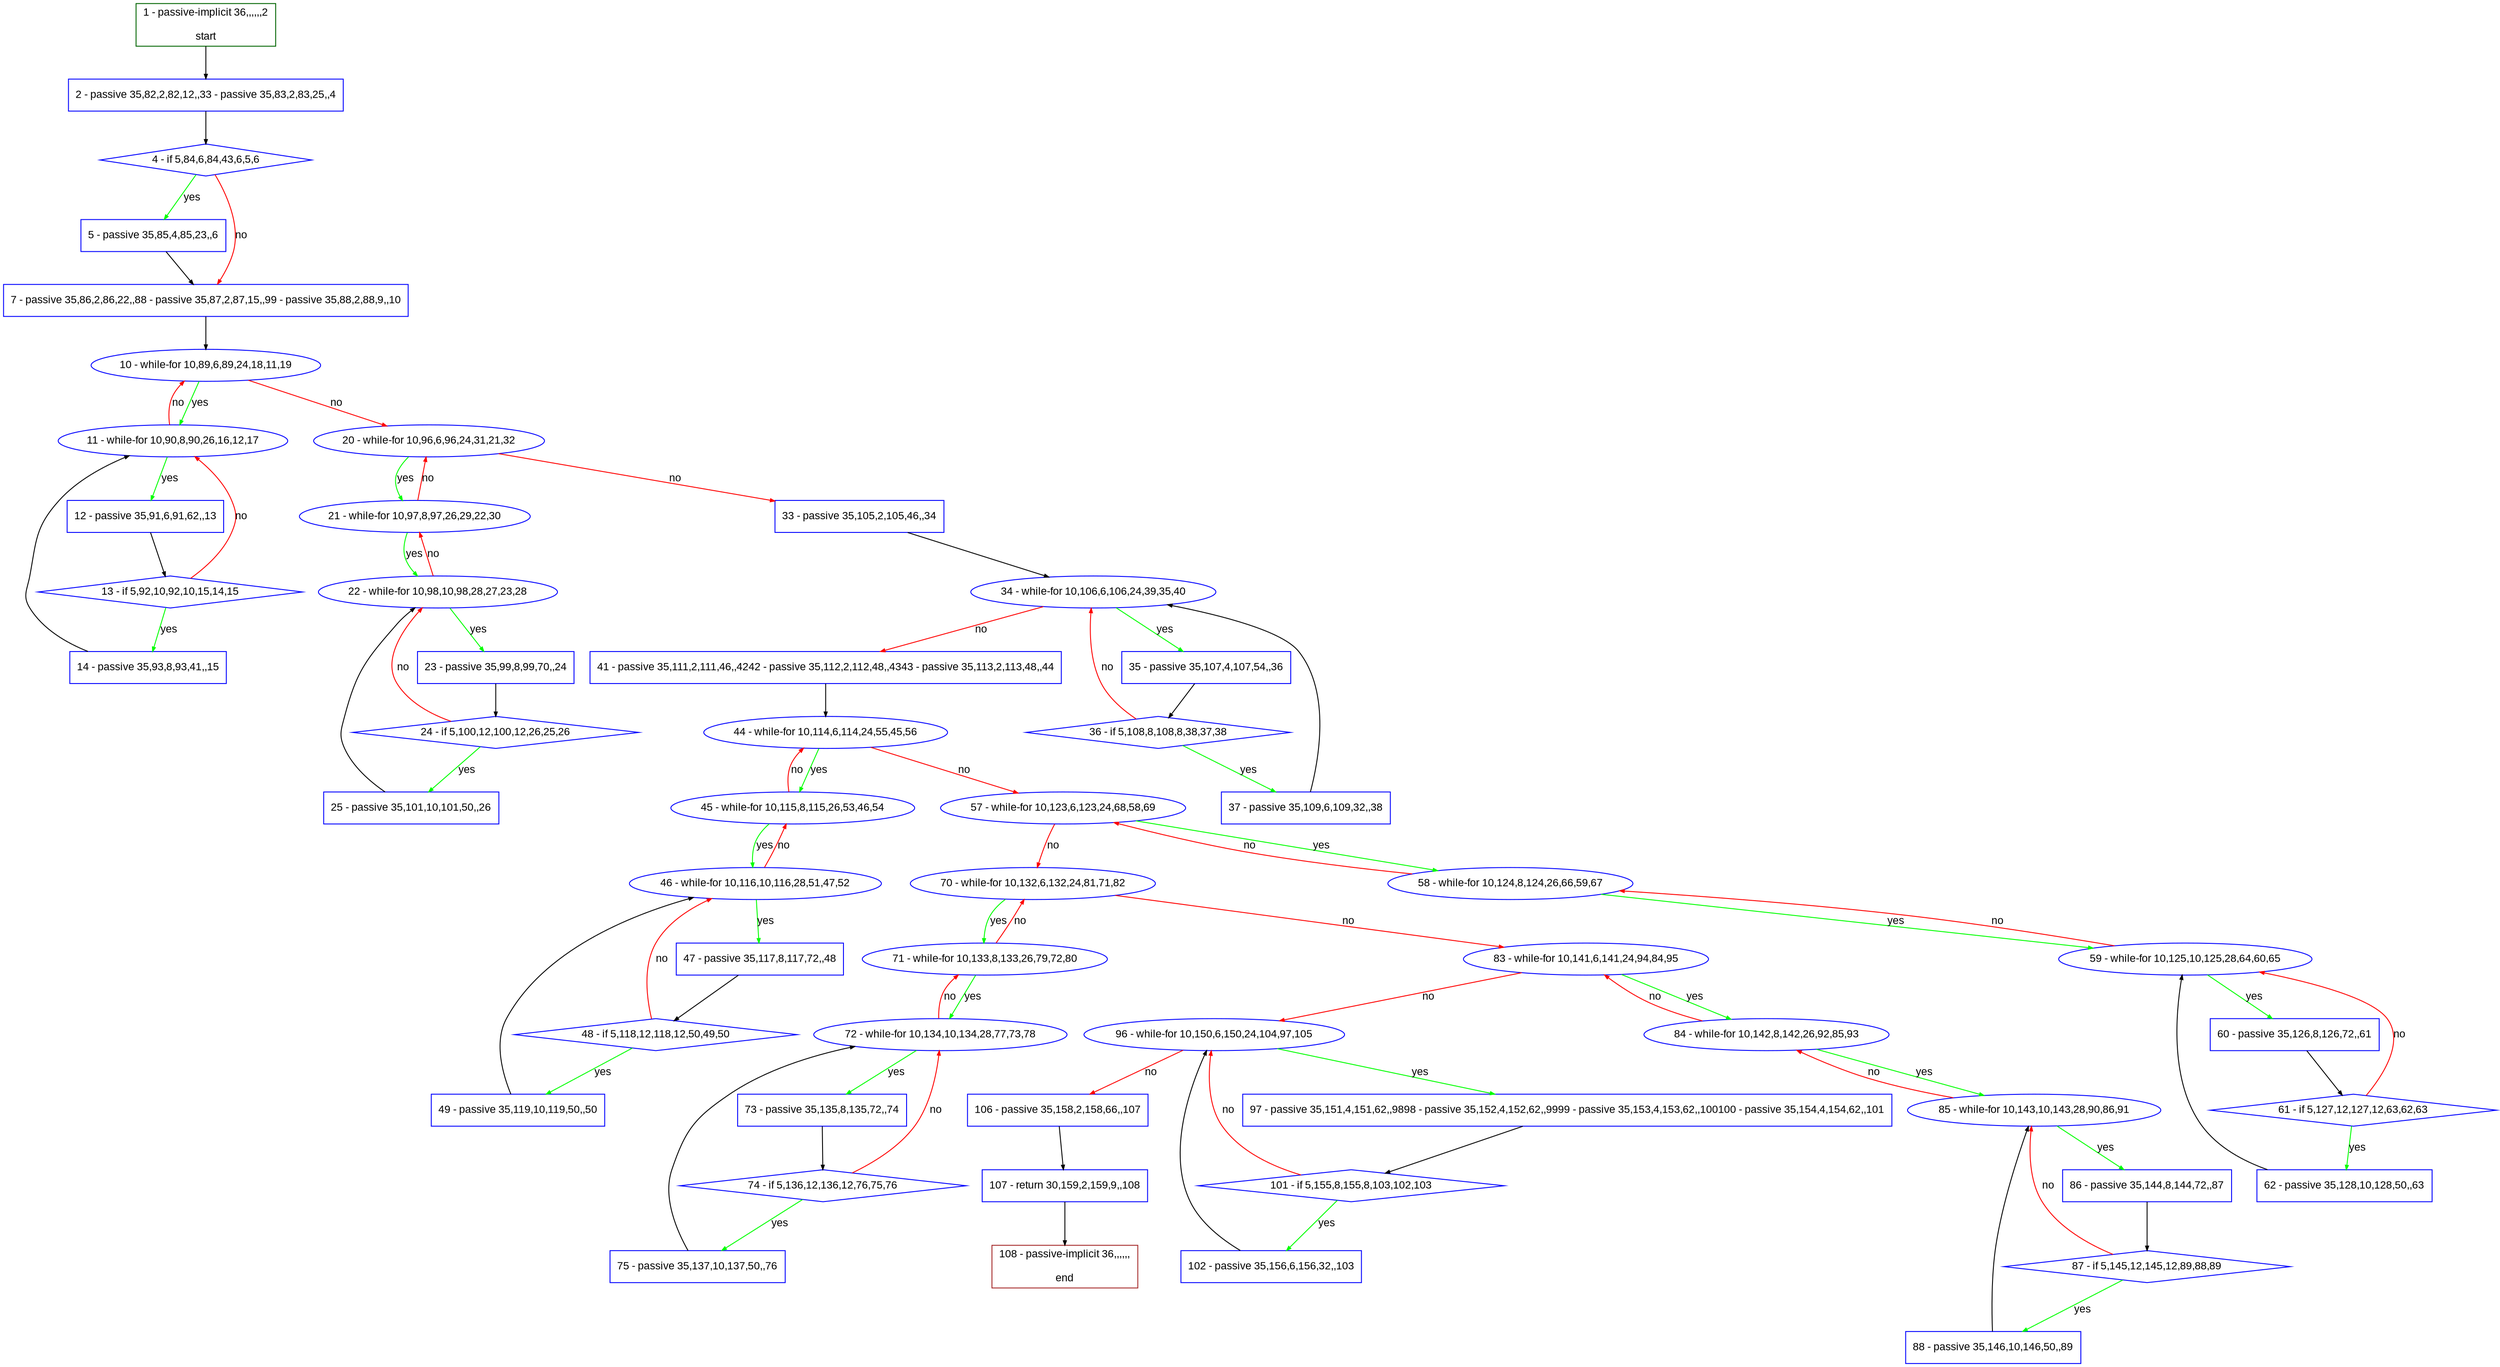 digraph "" {
  graph [pack="true", label="", fontsize="12", packmode="clust", fontname="Arial", fillcolor="#FFFFCC", bgcolor="white", style="rounded,filled", compound="true"];
  node [node_initialized="no", label="", color="grey", fontsize="12", fillcolor="white", fontname="Arial", style="filled", shape="rectangle", compound="true", fixedsize="false"];
  edge [fontcolor="black", arrowhead="normal", arrowtail="none", arrowsize="0.5", ltail="", label="", color="black", fontsize="12", lhead="", fontname="Arial", dir="forward", compound="true"];
  __N1 [label="2 - passive 35,82,2,82,12,,33 - passive 35,83,2,83,25,,4", color="#0000ff", fillcolor="#ffffff", style="filled", shape="box"];
  __N2 [label="1 - passive-implicit 36,,,,,,2\n\nstart", color="#006400", fillcolor="#ffffff", style="filled", shape="box"];
  __N3 [label="4 - if 5,84,6,84,43,6,5,6", color="#0000ff", fillcolor="#ffffff", style="filled", shape="diamond"];
  __N4 [label="5 - passive 35,85,4,85,23,,6", color="#0000ff", fillcolor="#ffffff", style="filled", shape="box"];
  __N5 [label="7 - passive 35,86,2,86,22,,88 - passive 35,87,2,87,15,,99 - passive 35,88,2,88,9,,10", color="#0000ff", fillcolor="#ffffff", style="filled", shape="box"];
  __N6 [label="10 - while-for 10,89,6,89,24,18,11,19", color="#0000ff", fillcolor="#ffffff", style="filled", shape="oval"];
  __N7 [label="11 - while-for 10,90,8,90,26,16,12,17", color="#0000ff", fillcolor="#ffffff", style="filled", shape="oval"];
  __N8 [label="20 - while-for 10,96,6,96,24,31,21,32", color="#0000ff", fillcolor="#ffffff", style="filled", shape="oval"];
  __N9 [label="12 - passive 35,91,6,91,62,,13", color="#0000ff", fillcolor="#ffffff", style="filled", shape="box"];
  __N10 [label="13 - if 5,92,10,92,10,15,14,15", color="#0000ff", fillcolor="#ffffff", style="filled", shape="diamond"];
  __N11 [label="14 - passive 35,93,8,93,41,,15", color="#0000ff", fillcolor="#ffffff", style="filled", shape="box"];
  __N12 [label="21 - while-for 10,97,8,97,26,29,22,30", color="#0000ff", fillcolor="#ffffff", style="filled", shape="oval"];
  __N13 [label="33 - passive 35,105,2,105,46,,34", color="#0000ff", fillcolor="#ffffff", style="filled", shape="box"];
  __N14 [label="22 - while-for 10,98,10,98,28,27,23,28", color="#0000ff", fillcolor="#ffffff", style="filled", shape="oval"];
  __N15 [label="23 - passive 35,99,8,99,70,,24", color="#0000ff", fillcolor="#ffffff", style="filled", shape="box"];
  __N16 [label="24 - if 5,100,12,100,12,26,25,26", color="#0000ff", fillcolor="#ffffff", style="filled", shape="diamond"];
  __N17 [label="25 - passive 35,101,10,101,50,,26", color="#0000ff", fillcolor="#ffffff", style="filled", shape="box"];
  __N18 [label="34 - while-for 10,106,6,106,24,39,35,40", color="#0000ff", fillcolor="#ffffff", style="filled", shape="oval"];
  __N19 [label="35 - passive 35,107,4,107,54,,36", color="#0000ff", fillcolor="#ffffff", style="filled", shape="box"];
  __N20 [label="41 - passive 35,111,2,111,46,,4242 - passive 35,112,2,112,48,,4343 - passive 35,113,2,113,48,,44", color="#0000ff", fillcolor="#ffffff", style="filled", shape="box"];
  __N21 [label="36 - if 5,108,8,108,8,38,37,38", color="#0000ff", fillcolor="#ffffff", style="filled", shape="diamond"];
  __N22 [label="37 - passive 35,109,6,109,32,,38", color="#0000ff", fillcolor="#ffffff", style="filled", shape="box"];
  __N23 [label="44 - while-for 10,114,6,114,24,55,45,56", color="#0000ff", fillcolor="#ffffff", style="filled", shape="oval"];
  __N24 [label="45 - while-for 10,115,8,115,26,53,46,54", color="#0000ff", fillcolor="#ffffff", style="filled", shape="oval"];
  __N25 [label="57 - while-for 10,123,6,123,24,68,58,69", color="#0000ff", fillcolor="#ffffff", style="filled", shape="oval"];
  __N26 [label="46 - while-for 10,116,10,116,28,51,47,52", color="#0000ff", fillcolor="#ffffff", style="filled", shape="oval"];
  __N27 [label="47 - passive 35,117,8,117,72,,48", color="#0000ff", fillcolor="#ffffff", style="filled", shape="box"];
  __N28 [label="48 - if 5,118,12,118,12,50,49,50", color="#0000ff", fillcolor="#ffffff", style="filled", shape="diamond"];
  __N29 [label="49 - passive 35,119,10,119,50,,50", color="#0000ff", fillcolor="#ffffff", style="filled", shape="box"];
  __N30 [label="58 - while-for 10,124,8,124,26,66,59,67", color="#0000ff", fillcolor="#ffffff", style="filled", shape="oval"];
  __N31 [label="70 - while-for 10,132,6,132,24,81,71,82", color="#0000ff", fillcolor="#ffffff", style="filled", shape="oval"];
  __N32 [label="59 - while-for 10,125,10,125,28,64,60,65", color="#0000ff", fillcolor="#ffffff", style="filled", shape="oval"];
  __N33 [label="60 - passive 35,126,8,126,72,,61", color="#0000ff", fillcolor="#ffffff", style="filled", shape="box"];
  __N34 [label="61 - if 5,127,12,127,12,63,62,63", color="#0000ff", fillcolor="#ffffff", style="filled", shape="diamond"];
  __N35 [label="62 - passive 35,128,10,128,50,,63", color="#0000ff", fillcolor="#ffffff", style="filled", shape="box"];
  __N36 [label="71 - while-for 10,133,8,133,26,79,72,80", color="#0000ff", fillcolor="#ffffff", style="filled", shape="oval"];
  __N37 [label="83 - while-for 10,141,6,141,24,94,84,95", color="#0000ff", fillcolor="#ffffff", style="filled", shape="oval"];
  __N38 [label="72 - while-for 10,134,10,134,28,77,73,78", color="#0000ff", fillcolor="#ffffff", style="filled", shape="oval"];
  __N39 [label="73 - passive 35,135,8,135,72,,74", color="#0000ff", fillcolor="#ffffff", style="filled", shape="box"];
  __N40 [label="74 - if 5,136,12,136,12,76,75,76", color="#0000ff", fillcolor="#ffffff", style="filled", shape="diamond"];
  __N41 [label="75 - passive 35,137,10,137,50,,76", color="#0000ff", fillcolor="#ffffff", style="filled", shape="box"];
  __N42 [label="84 - while-for 10,142,8,142,26,92,85,93", color="#0000ff", fillcolor="#ffffff", style="filled", shape="oval"];
  __N43 [label="96 - while-for 10,150,6,150,24,104,97,105", color="#0000ff", fillcolor="#ffffff", style="filled", shape="oval"];
  __N44 [label="85 - while-for 10,143,10,143,28,90,86,91", color="#0000ff", fillcolor="#ffffff", style="filled", shape="oval"];
  __N45 [label="86 - passive 35,144,8,144,72,,87", color="#0000ff", fillcolor="#ffffff", style="filled", shape="box"];
  __N46 [label="87 - if 5,145,12,145,12,89,88,89", color="#0000ff", fillcolor="#ffffff", style="filled", shape="diamond"];
  __N47 [label="88 - passive 35,146,10,146,50,,89", color="#0000ff", fillcolor="#ffffff", style="filled", shape="box"];
  __N48 [label="97 - passive 35,151,4,151,62,,9898 - passive 35,152,4,152,62,,9999 - passive 35,153,4,153,62,,100100 - passive 35,154,4,154,62,,101", color="#0000ff", fillcolor="#ffffff", style="filled", shape="box"];
  __N49 [label="106 - passive 35,158,2,158,66,,107", color="#0000ff", fillcolor="#ffffff", style="filled", shape="box"];
  __N50 [label="101 - if 5,155,8,155,8,103,102,103", color="#0000ff", fillcolor="#ffffff", style="filled", shape="diamond"];
  __N51 [label="102 - passive 35,156,6,156,32,,103", color="#0000ff", fillcolor="#ffffff", style="filled", shape="box"];
  __N52 [label="107 - return 30,159,2,159,9,,108", color="#0000ff", fillcolor="#ffffff", style="filled", shape="box"];
  __N53 [label="108 - passive-implicit 36,,,,,,\n\nend", color="#a52a2a", fillcolor="#ffffff", style="filled", shape="box"];
  __N2 -> __N1 [arrowhead="normal", arrowtail="none", color="#000000", label="", dir="forward"];
  __N1 -> __N3 [arrowhead="normal", arrowtail="none", color="#000000", label="", dir="forward"];
  __N3 -> __N4 [arrowhead="normal", arrowtail="none", color="#00ff00", label="yes", dir="forward"];
  __N3 -> __N5 [arrowhead="normal", arrowtail="none", color="#ff0000", label="no", dir="forward"];
  __N4 -> __N5 [arrowhead="normal", arrowtail="none", color="#000000", label="", dir="forward"];
  __N5 -> __N6 [arrowhead="normal", arrowtail="none", color="#000000", label="", dir="forward"];
  __N6 -> __N7 [arrowhead="normal", arrowtail="none", color="#00ff00", label="yes", dir="forward"];
  __N7 -> __N6 [arrowhead="normal", arrowtail="none", color="#ff0000", label="no", dir="forward"];
  __N6 -> __N8 [arrowhead="normal", arrowtail="none", color="#ff0000", label="no", dir="forward"];
  __N7 -> __N9 [arrowhead="normal", arrowtail="none", color="#00ff00", label="yes", dir="forward"];
  __N9 -> __N10 [arrowhead="normal", arrowtail="none", color="#000000", label="", dir="forward"];
  __N10 -> __N7 [arrowhead="normal", arrowtail="none", color="#ff0000", label="no", dir="forward"];
  __N10 -> __N11 [arrowhead="normal", arrowtail="none", color="#00ff00", label="yes", dir="forward"];
  __N11 -> __N7 [arrowhead="normal", arrowtail="none", color="#000000", label="", dir="forward"];
  __N8 -> __N12 [arrowhead="normal", arrowtail="none", color="#00ff00", label="yes", dir="forward"];
  __N12 -> __N8 [arrowhead="normal", arrowtail="none", color="#ff0000", label="no", dir="forward"];
  __N8 -> __N13 [arrowhead="normal", arrowtail="none", color="#ff0000", label="no", dir="forward"];
  __N12 -> __N14 [arrowhead="normal", arrowtail="none", color="#00ff00", label="yes", dir="forward"];
  __N14 -> __N12 [arrowhead="normal", arrowtail="none", color="#ff0000", label="no", dir="forward"];
  __N14 -> __N15 [arrowhead="normal", arrowtail="none", color="#00ff00", label="yes", dir="forward"];
  __N15 -> __N16 [arrowhead="normal", arrowtail="none", color="#000000", label="", dir="forward"];
  __N16 -> __N14 [arrowhead="normal", arrowtail="none", color="#ff0000", label="no", dir="forward"];
  __N16 -> __N17 [arrowhead="normal", arrowtail="none", color="#00ff00", label="yes", dir="forward"];
  __N17 -> __N14 [arrowhead="normal", arrowtail="none", color="#000000", label="", dir="forward"];
  __N13 -> __N18 [arrowhead="normal", arrowtail="none", color="#000000", label="", dir="forward"];
  __N18 -> __N19 [arrowhead="normal", arrowtail="none", color="#00ff00", label="yes", dir="forward"];
  __N18 -> __N20 [arrowhead="normal", arrowtail="none", color="#ff0000", label="no", dir="forward"];
  __N19 -> __N21 [arrowhead="normal", arrowtail="none", color="#000000", label="", dir="forward"];
  __N21 -> __N18 [arrowhead="normal", arrowtail="none", color="#ff0000", label="no", dir="forward"];
  __N21 -> __N22 [arrowhead="normal", arrowtail="none", color="#00ff00", label="yes", dir="forward"];
  __N22 -> __N18 [arrowhead="normal", arrowtail="none", color="#000000", label="", dir="forward"];
  __N20 -> __N23 [arrowhead="normal", arrowtail="none", color="#000000", label="", dir="forward"];
  __N23 -> __N24 [arrowhead="normal", arrowtail="none", color="#00ff00", label="yes", dir="forward"];
  __N24 -> __N23 [arrowhead="normal", arrowtail="none", color="#ff0000", label="no", dir="forward"];
  __N23 -> __N25 [arrowhead="normal", arrowtail="none", color="#ff0000", label="no", dir="forward"];
  __N24 -> __N26 [arrowhead="normal", arrowtail="none", color="#00ff00", label="yes", dir="forward"];
  __N26 -> __N24 [arrowhead="normal", arrowtail="none", color="#ff0000", label="no", dir="forward"];
  __N26 -> __N27 [arrowhead="normal", arrowtail="none", color="#00ff00", label="yes", dir="forward"];
  __N27 -> __N28 [arrowhead="normal", arrowtail="none", color="#000000", label="", dir="forward"];
  __N28 -> __N26 [arrowhead="normal", arrowtail="none", color="#ff0000", label="no", dir="forward"];
  __N28 -> __N29 [arrowhead="normal", arrowtail="none", color="#00ff00", label="yes", dir="forward"];
  __N29 -> __N26 [arrowhead="normal", arrowtail="none", color="#000000", label="", dir="forward"];
  __N25 -> __N30 [arrowhead="normal", arrowtail="none", color="#00ff00", label="yes", dir="forward"];
  __N30 -> __N25 [arrowhead="normal", arrowtail="none", color="#ff0000", label="no", dir="forward"];
  __N25 -> __N31 [arrowhead="normal", arrowtail="none", color="#ff0000", label="no", dir="forward"];
  __N30 -> __N32 [arrowhead="normal", arrowtail="none", color="#00ff00", label="yes", dir="forward"];
  __N32 -> __N30 [arrowhead="normal", arrowtail="none", color="#ff0000", label="no", dir="forward"];
  __N32 -> __N33 [arrowhead="normal", arrowtail="none", color="#00ff00", label="yes", dir="forward"];
  __N33 -> __N34 [arrowhead="normal", arrowtail="none", color="#000000", label="", dir="forward"];
  __N34 -> __N32 [arrowhead="normal", arrowtail="none", color="#ff0000", label="no", dir="forward"];
  __N34 -> __N35 [arrowhead="normal", arrowtail="none", color="#00ff00", label="yes", dir="forward"];
  __N35 -> __N32 [arrowhead="normal", arrowtail="none", color="#000000", label="", dir="forward"];
  __N31 -> __N36 [arrowhead="normal", arrowtail="none", color="#00ff00", label="yes", dir="forward"];
  __N36 -> __N31 [arrowhead="normal", arrowtail="none", color="#ff0000", label="no", dir="forward"];
  __N31 -> __N37 [arrowhead="normal", arrowtail="none", color="#ff0000", label="no", dir="forward"];
  __N36 -> __N38 [arrowhead="normal", arrowtail="none", color="#00ff00", label="yes", dir="forward"];
  __N38 -> __N36 [arrowhead="normal", arrowtail="none", color="#ff0000", label="no", dir="forward"];
  __N38 -> __N39 [arrowhead="normal", arrowtail="none", color="#00ff00", label="yes", dir="forward"];
  __N39 -> __N40 [arrowhead="normal", arrowtail="none", color="#000000", label="", dir="forward"];
  __N40 -> __N38 [arrowhead="normal", arrowtail="none", color="#ff0000", label="no", dir="forward"];
  __N40 -> __N41 [arrowhead="normal", arrowtail="none", color="#00ff00", label="yes", dir="forward"];
  __N41 -> __N38 [arrowhead="normal", arrowtail="none", color="#000000", label="", dir="forward"];
  __N37 -> __N42 [arrowhead="normal", arrowtail="none", color="#00ff00", label="yes", dir="forward"];
  __N42 -> __N37 [arrowhead="normal", arrowtail="none", color="#ff0000", label="no", dir="forward"];
  __N37 -> __N43 [arrowhead="normal", arrowtail="none", color="#ff0000", label="no", dir="forward"];
  __N42 -> __N44 [arrowhead="normal", arrowtail="none", color="#00ff00", label="yes", dir="forward"];
  __N44 -> __N42 [arrowhead="normal", arrowtail="none", color="#ff0000", label="no", dir="forward"];
  __N44 -> __N45 [arrowhead="normal", arrowtail="none", color="#00ff00", label="yes", dir="forward"];
  __N45 -> __N46 [arrowhead="normal", arrowtail="none", color="#000000", label="", dir="forward"];
  __N46 -> __N44 [arrowhead="normal", arrowtail="none", color="#ff0000", label="no", dir="forward"];
  __N46 -> __N47 [arrowhead="normal", arrowtail="none", color="#00ff00", label="yes", dir="forward"];
  __N47 -> __N44 [arrowhead="normal", arrowtail="none", color="#000000", label="", dir="forward"];
  __N43 -> __N48 [arrowhead="normal", arrowtail="none", color="#00ff00", label="yes", dir="forward"];
  __N43 -> __N49 [arrowhead="normal", arrowtail="none", color="#ff0000", label="no", dir="forward"];
  __N48 -> __N50 [arrowhead="normal", arrowtail="none", color="#000000", label="", dir="forward"];
  __N50 -> __N43 [arrowhead="normal", arrowtail="none", color="#ff0000", label="no", dir="forward"];
  __N50 -> __N51 [arrowhead="normal", arrowtail="none", color="#00ff00", label="yes", dir="forward"];
  __N51 -> __N43 [arrowhead="normal", arrowtail="none", color="#000000", label="", dir="forward"];
  __N49 -> __N52 [arrowhead="normal", arrowtail="none", color="#000000", label="", dir="forward"];
  __N52 -> __N53 [arrowhead="normal", arrowtail="none", color="#000000", label="", dir="forward"];
}
